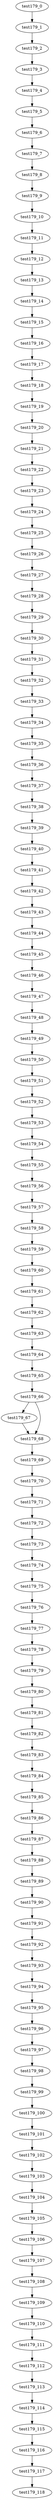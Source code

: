 digraph G {
test179_0->test179_1;
test179_1->test179_2;
test179_2->test179_3;
test179_3->test179_4;
test179_4->test179_5;
test179_5->test179_6;
test179_6->test179_7;
test179_7->test179_8;
test179_8->test179_9;
test179_9->test179_10;
test179_10->test179_11;
test179_11->test179_12;
test179_12->test179_13;
test179_13->test179_14;
test179_14->test179_15;
test179_15->test179_16;
test179_16->test179_17;
test179_17->test179_18;
test179_18->test179_19;
test179_19->test179_20;
test179_20->test179_21;
test179_21->test179_22;
test179_22->test179_23;
test179_23->test179_24;
test179_24->test179_25;
test179_25->test179_26;
test179_26->test179_27;
test179_27->test179_28;
test179_28->test179_29;
test179_29->test179_30;
test179_30->test179_31;
test179_31->test179_32;
test179_32->test179_33;
test179_33->test179_34;
test179_34->test179_35;
test179_35->test179_36;
test179_36->test179_37;
test179_37->test179_38;
test179_38->test179_39;
test179_39->test179_40;
test179_40->test179_41;
test179_41->test179_42;
test179_42->test179_43;
test179_43->test179_44;
test179_44->test179_45;
test179_45->test179_46;
test179_46->test179_47;
test179_47->test179_48;
test179_48->test179_49;
test179_49->test179_50;
test179_50->test179_51;
test179_51->test179_52;
test179_52->test179_53;
test179_53->test179_54;
test179_54->test179_55;
test179_55->test179_56;
test179_56->test179_57;
test179_57->test179_58;
test179_58->test179_59;
test179_59->test179_60;
test179_60->test179_61;
test179_61->test179_62;
test179_62->test179_63;
test179_63->test179_64;
test179_64->test179_65;
test179_65->test179_66;
test179_66->test179_67;
test179_66->test179_68;
test179_67->test179_68;
test179_68->test179_69;
test179_69->test179_70;
test179_70->test179_71;
test179_71->test179_72;
test179_72->test179_73;
test179_73->test179_74;
test179_74->test179_75;
test179_75->test179_76;
test179_76->test179_77;
test179_77->test179_78;
test179_78->test179_79;
test179_79->test179_80;
test179_80->test179_81;
test179_81->test179_82;
test179_82->test179_83;
test179_83->test179_84;
test179_84->test179_85;
test179_85->test179_86;
test179_86->test179_87;
test179_87->test179_88;
test179_88->test179_89;
test179_89->test179_90;
test179_90->test179_91;
test179_91->test179_92;
test179_92->test179_93;
test179_93->test179_94;
test179_94->test179_95;
test179_95->test179_96;
test179_96->test179_97;
test179_97->test179_98;
test179_98->test179_99;
test179_99->test179_100;
test179_100->test179_101;
test179_101->test179_102;
test179_102->test179_103;
test179_103->test179_104;
test179_104->test179_105;
test179_105->test179_106;
test179_106->test179_107;
test179_107->test179_108;
test179_108->test179_109;
test179_109->test179_110;
test179_110->test179_111;
test179_111->test179_112;
test179_112->test179_113;
test179_113->test179_114;
test179_114->test179_115;
test179_115->test179_116;
test179_116->test179_117;
test179_117->test179_118;

}
